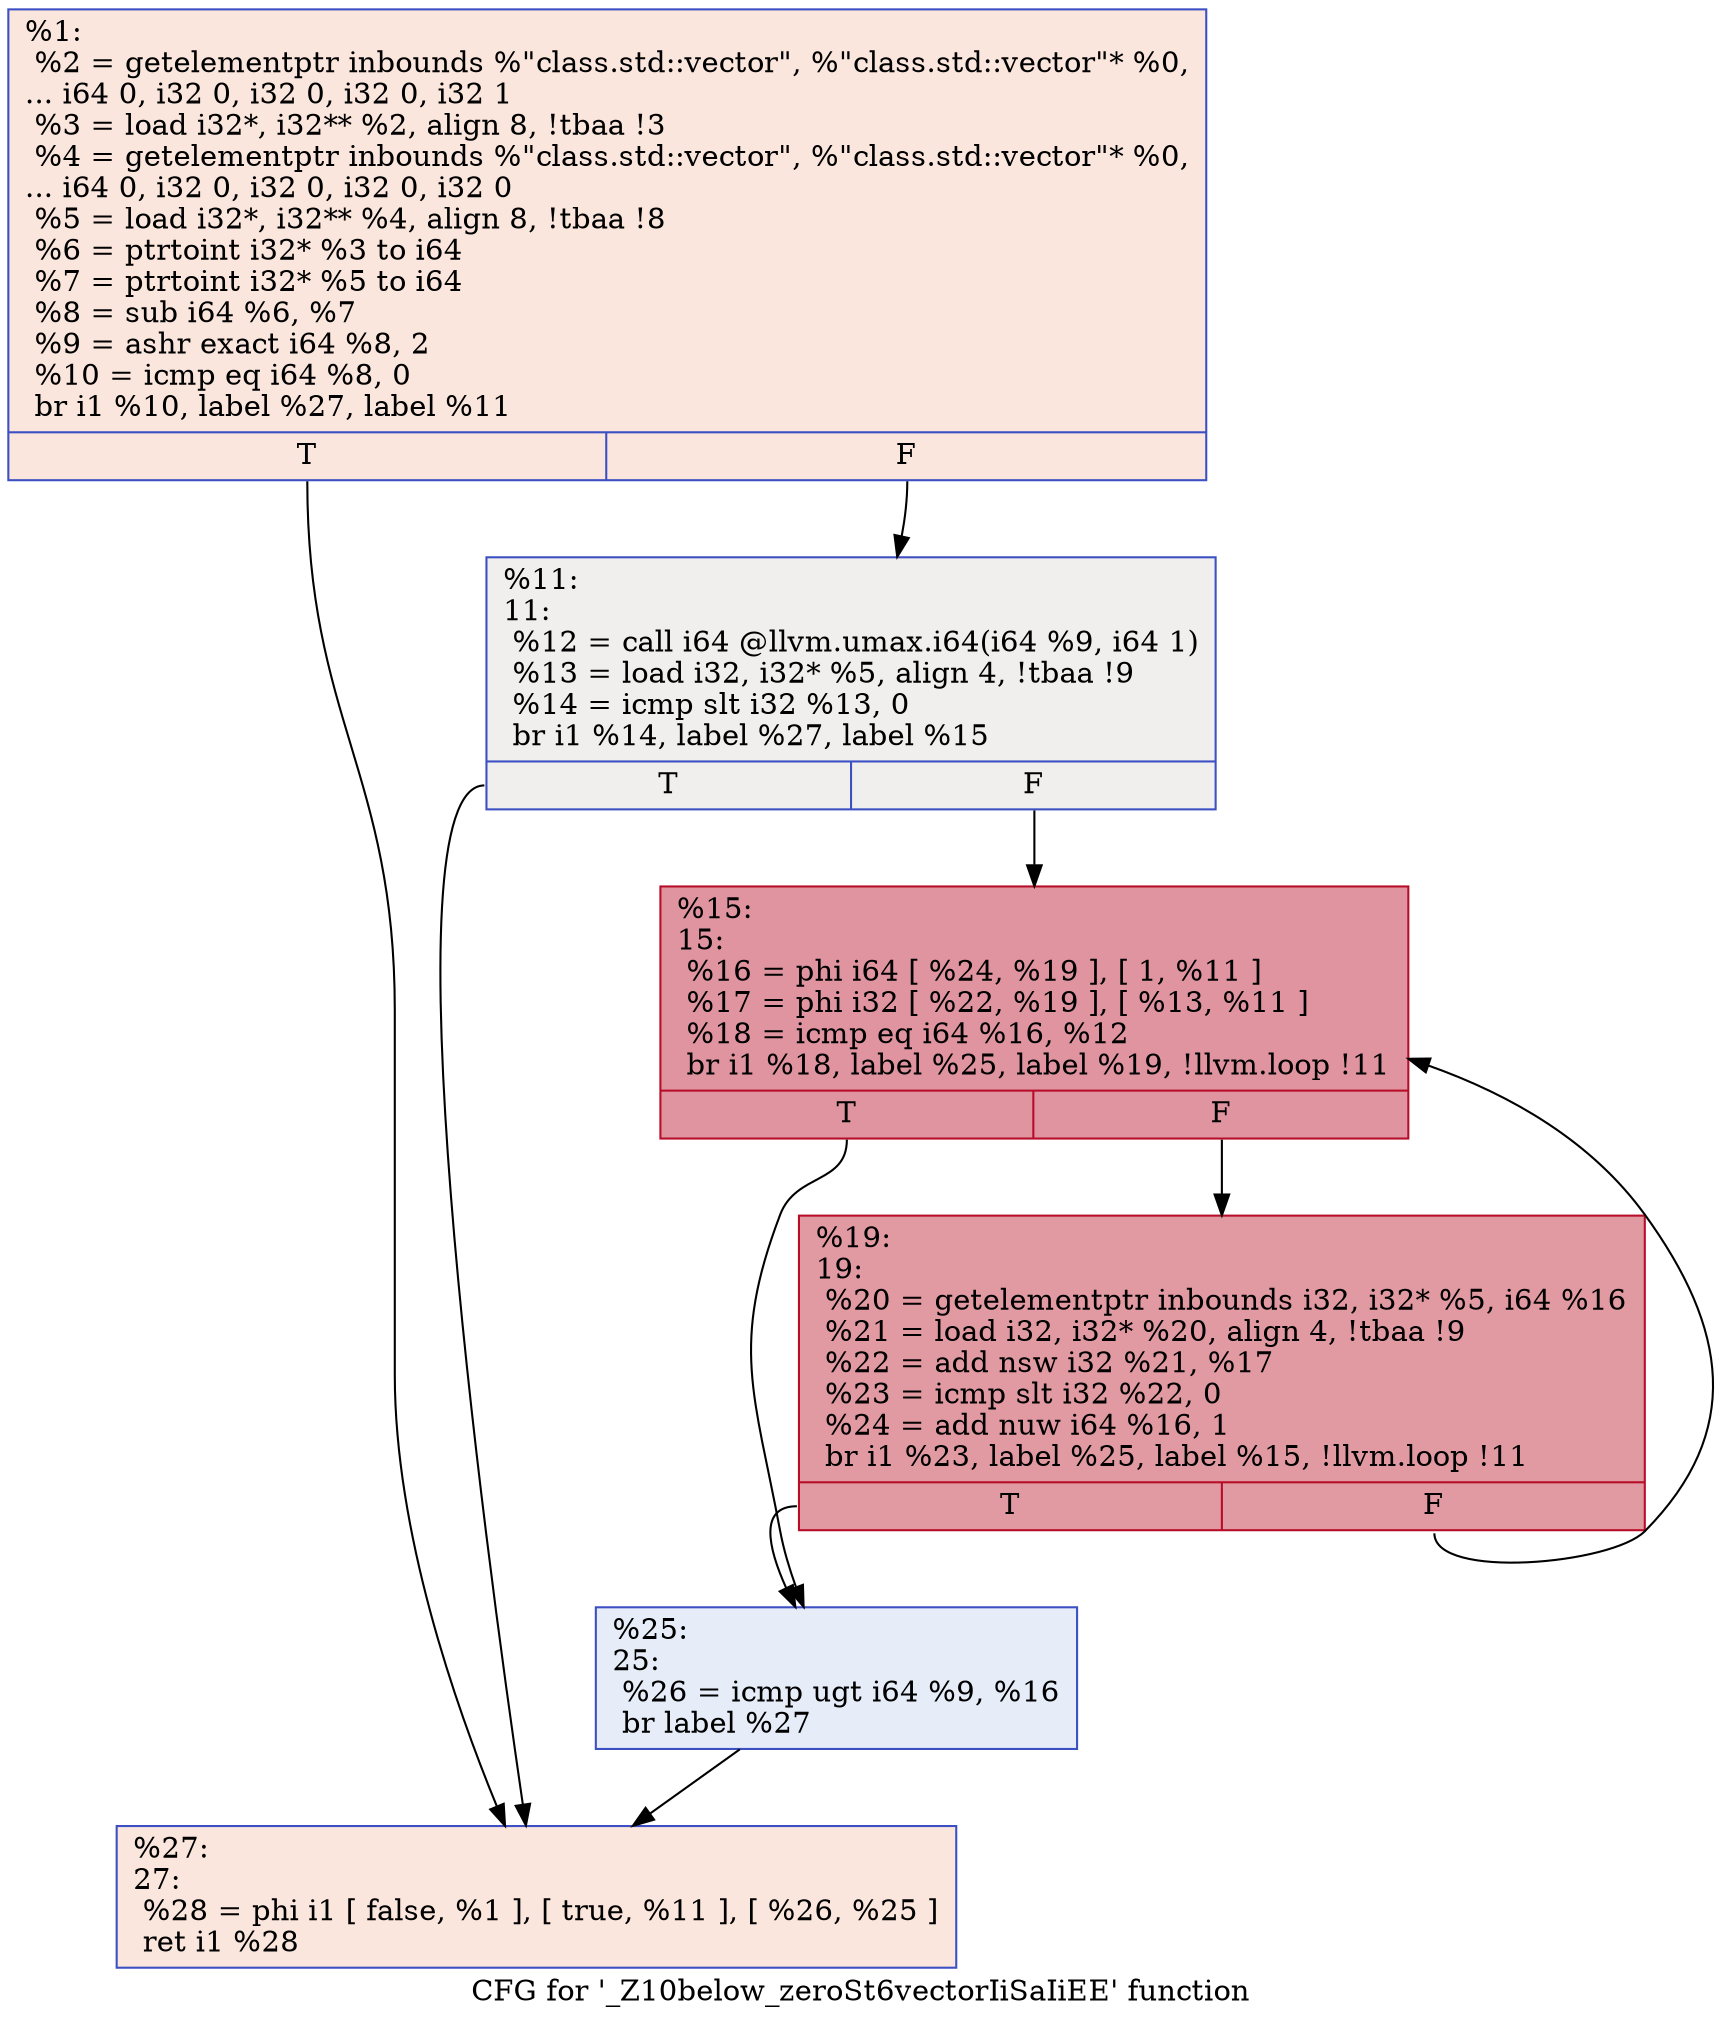 digraph "CFG for '_Z10below_zeroSt6vectorIiSaIiEE' function" {
	label="CFG for '_Z10below_zeroSt6vectorIiSaIiEE' function";

	Node0x55f7af073f90 [shape=record,color="#3d50c3ff", style=filled, fillcolor="#f3c7b170",label="{%1:\l  %2 = getelementptr inbounds %\"class.std::vector\", %\"class.std::vector\"* %0,\l... i64 0, i32 0, i32 0, i32 0, i32 1\l  %3 = load i32*, i32** %2, align 8, !tbaa !3\l  %4 = getelementptr inbounds %\"class.std::vector\", %\"class.std::vector\"* %0,\l... i64 0, i32 0, i32 0, i32 0, i32 0\l  %5 = load i32*, i32** %4, align 8, !tbaa !8\l  %6 = ptrtoint i32* %3 to i64\l  %7 = ptrtoint i32* %5 to i64\l  %8 = sub i64 %6, %7\l  %9 = ashr exact i64 %8, 2\l  %10 = icmp eq i64 %8, 0\l  br i1 %10, label %27, label %11\l|{<s0>T|<s1>F}}"];
	Node0x55f7af073f90:s0 -> Node0x55f7af075440;
	Node0x55f7af073f90:s1 -> Node0x55f7af075960;
	Node0x55f7af075960 [shape=record,color="#3d50c3ff", style=filled, fillcolor="#e0dbd870",label="{%11:\l11:                                               \l  %12 = call i64 @llvm.umax.i64(i64 %9, i64 1)\l  %13 = load i32, i32* %5, align 4, !tbaa !9\l  %14 = icmp slt i32 %13, 0\l  br i1 %14, label %27, label %15\l|{<s0>T|<s1>F}}"];
	Node0x55f7af075960:s0 -> Node0x55f7af075440;
	Node0x55f7af075960:s1 -> Node0x55f7af075f00;
	Node0x55f7af075f00 [shape=record,color="#b70d28ff", style=filled, fillcolor="#b70d2870",label="{%15:\l15:                                               \l  %16 = phi i64 [ %24, %19 ], [ 1, %11 ]\l  %17 = phi i32 [ %22, %19 ], [ %13, %11 ]\l  %18 = icmp eq i64 %16, %12\l  br i1 %18, label %25, label %19, !llvm.loop !11\l|{<s0>T|<s1>F}}"];
	Node0x55f7af075f00:s0 -> Node0x55f7af0762d0;
	Node0x55f7af075f00:s1 -> Node0x55f7af076070;
	Node0x55f7af076070 [shape=record,color="#b70d28ff", style=filled, fillcolor="#bb1b2c70",label="{%19:\l19:                                               \l  %20 = getelementptr inbounds i32, i32* %5, i64 %16\l  %21 = load i32, i32* %20, align 4, !tbaa !9\l  %22 = add nsw i32 %21, %17\l  %23 = icmp slt i32 %22, 0\l  %24 = add nuw i64 %16, 1\l  br i1 %23, label %25, label %15, !llvm.loop !11\l|{<s0>T|<s1>F}}"];
	Node0x55f7af076070:s0 -> Node0x55f7af0762d0;
	Node0x55f7af076070:s1 -> Node0x55f7af075f00;
	Node0x55f7af0762d0 [shape=record,color="#3d50c3ff", style=filled, fillcolor="#c7d7f070",label="{%25:\l25:                                               \l  %26 = icmp ugt i64 %9, %16\l  br label %27\l}"];
	Node0x55f7af0762d0 -> Node0x55f7af075440;
	Node0x55f7af075440 [shape=record,color="#3d50c3ff", style=filled, fillcolor="#f3c7b170",label="{%27:\l27:                                               \l  %28 = phi i1 [ false, %1 ], [ true, %11 ], [ %26, %25 ]\l  ret i1 %28\l}"];
}
